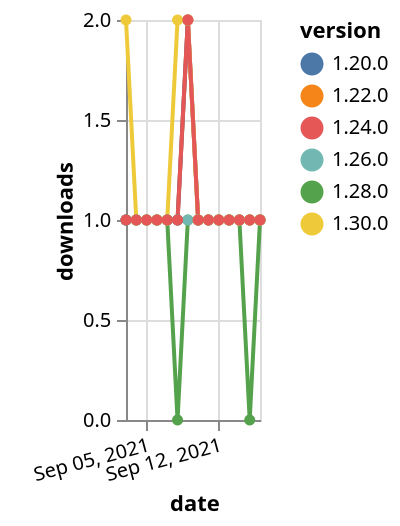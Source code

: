 {"$schema": "https://vega.github.io/schema/vega-lite/v5.json", "description": "A simple bar chart with embedded data.", "data": {"values": [{"date": "2021-09-03", "total": 174, "delta": 1, "version": "1.22.0"}, {"date": "2021-09-04", "total": 175, "delta": 1, "version": "1.22.0"}, {"date": "2021-09-05", "total": 176, "delta": 1, "version": "1.22.0"}, {"date": "2021-09-06", "total": 177, "delta": 1, "version": "1.22.0"}, {"date": "2021-09-07", "total": 178, "delta": 1, "version": "1.22.0"}, {"date": "2021-09-08", "total": 179, "delta": 1, "version": "1.22.0"}, {"date": "2021-09-09", "total": 181, "delta": 2, "version": "1.22.0"}, {"date": "2021-09-10", "total": 182, "delta": 1, "version": "1.22.0"}, {"date": "2021-09-11", "total": 183, "delta": 1, "version": "1.22.0"}, {"date": "2021-09-12", "total": 184, "delta": 1, "version": "1.22.0"}, {"date": "2021-09-13", "total": 185, "delta": 1, "version": "1.22.0"}, {"date": "2021-09-14", "total": 186, "delta": 1, "version": "1.22.0"}, {"date": "2021-09-15", "total": 187, "delta": 1, "version": "1.22.0"}, {"date": "2021-09-16", "total": 188, "delta": 1, "version": "1.22.0"}, {"date": "2021-09-03", "total": 166, "delta": 1, "version": "1.28.0"}, {"date": "2021-09-04", "total": 167, "delta": 1, "version": "1.28.0"}, {"date": "2021-09-05", "total": 168, "delta": 1, "version": "1.28.0"}, {"date": "2021-09-06", "total": 169, "delta": 1, "version": "1.28.0"}, {"date": "2021-09-07", "total": 170, "delta": 1, "version": "1.28.0"}, {"date": "2021-09-08", "total": 170, "delta": 0, "version": "1.28.0"}, {"date": "2021-09-09", "total": 171, "delta": 1, "version": "1.28.0"}, {"date": "2021-09-10", "total": 172, "delta": 1, "version": "1.28.0"}, {"date": "2021-09-11", "total": 173, "delta": 1, "version": "1.28.0"}, {"date": "2021-09-12", "total": 174, "delta": 1, "version": "1.28.0"}, {"date": "2021-09-13", "total": 175, "delta": 1, "version": "1.28.0"}, {"date": "2021-09-14", "total": 176, "delta": 1, "version": "1.28.0"}, {"date": "2021-09-15", "total": 176, "delta": 0, "version": "1.28.0"}, {"date": "2021-09-16", "total": 177, "delta": 1, "version": "1.28.0"}, {"date": "2021-09-03", "total": 137, "delta": 1, "version": "1.26.0"}, {"date": "2021-09-04", "total": 138, "delta": 1, "version": "1.26.0"}, {"date": "2021-09-05", "total": 139, "delta": 1, "version": "1.26.0"}, {"date": "2021-09-06", "total": 140, "delta": 1, "version": "1.26.0"}, {"date": "2021-09-07", "total": 141, "delta": 1, "version": "1.26.0"}, {"date": "2021-09-08", "total": 142, "delta": 1, "version": "1.26.0"}, {"date": "2021-09-09", "total": 143, "delta": 1, "version": "1.26.0"}, {"date": "2021-09-10", "total": 144, "delta": 1, "version": "1.26.0"}, {"date": "2021-09-11", "total": 145, "delta": 1, "version": "1.26.0"}, {"date": "2021-09-12", "total": 146, "delta": 1, "version": "1.26.0"}, {"date": "2021-09-13", "total": 147, "delta": 1, "version": "1.26.0"}, {"date": "2021-09-14", "total": 148, "delta": 1, "version": "1.26.0"}, {"date": "2021-09-15", "total": 149, "delta": 1, "version": "1.26.0"}, {"date": "2021-09-16", "total": 150, "delta": 1, "version": "1.26.0"}, {"date": "2021-09-03", "total": 213, "delta": 1, "version": "1.20.0"}, {"date": "2021-09-04", "total": 214, "delta": 1, "version": "1.20.0"}, {"date": "2021-09-05", "total": 215, "delta": 1, "version": "1.20.0"}, {"date": "2021-09-06", "total": 216, "delta": 1, "version": "1.20.0"}, {"date": "2021-09-07", "total": 217, "delta": 1, "version": "1.20.0"}, {"date": "2021-09-08", "total": 218, "delta": 1, "version": "1.20.0"}, {"date": "2021-09-09", "total": 220, "delta": 2, "version": "1.20.0"}, {"date": "2021-09-10", "total": 221, "delta": 1, "version": "1.20.0"}, {"date": "2021-09-11", "total": 222, "delta": 1, "version": "1.20.0"}, {"date": "2021-09-12", "total": 223, "delta": 1, "version": "1.20.0"}, {"date": "2021-09-13", "total": 224, "delta": 1, "version": "1.20.0"}, {"date": "2021-09-14", "total": 225, "delta": 1, "version": "1.20.0"}, {"date": "2021-09-15", "total": 226, "delta": 1, "version": "1.20.0"}, {"date": "2021-09-16", "total": 227, "delta": 1, "version": "1.20.0"}, {"date": "2021-09-03", "total": 115, "delta": 2, "version": "1.30.0"}, {"date": "2021-09-04", "total": 116, "delta": 1, "version": "1.30.0"}, {"date": "2021-09-05", "total": 117, "delta": 1, "version": "1.30.0"}, {"date": "2021-09-06", "total": 118, "delta": 1, "version": "1.30.0"}, {"date": "2021-09-07", "total": 119, "delta": 1, "version": "1.30.0"}, {"date": "2021-09-08", "total": 121, "delta": 2, "version": "1.30.0"}, {"date": "2021-09-09", "total": 123, "delta": 2, "version": "1.30.0"}, {"date": "2021-09-10", "total": 124, "delta": 1, "version": "1.30.0"}, {"date": "2021-09-11", "total": 125, "delta": 1, "version": "1.30.0"}, {"date": "2021-09-12", "total": 126, "delta": 1, "version": "1.30.0"}, {"date": "2021-09-13", "total": 127, "delta": 1, "version": "1.30.0"}, {"date": "2021-09-14", "total": 128, "delta": 1, "version": "1.30.0"}, {"date": "2021-09-15", "total": 129, "delta": 1, "version": "1.30.0"}, {"date": "2021-09-16", "total": 130, "delta": 1, "version": "1.30.0"}, {"date": "2021-09-03", "total": 160, "delta": 1, "version": "1.24.0"}, {"date": "2021-09-04", "total": 161, "delta": 1, "version": "1.24.0"}, {"date": "2021-09-05", "total": 162, "delta": 1, "version": "1.24.0"}, {"date": "2021-09-06", "total": 163, "delta": 1, "version": "1.24.0"}, {"date": "2021-09-07", "total": 164, "delta": 1, "version": "1.24.0"}, {"date": "2021-09-08", "total": 165, "delta": 1, "version": "1.24.0"}, {"date": "2021-09-09", "total": 167, "delta": 2, "version": "1.24.0"}, {"date": "2021-09-10", "total": 168, "delta": 1, "version": "1.24.0"}, {"date": "2021-09-11", "total": 169, "delta": 1, "version": "1.24.0"}, {"date": "2021-09-12", "total": 170, "delta": 1, "version": "1.24.0"}, {"date": "2021-09-13", "total": 171, "delta": 1, "version": "1.24.0"}, {"date": "2021-09-14", "total": 172, "delta": 1, "version": "1.24.0"}, {"date": "2021-09-15", "total": 173, "delta": 1, "version": "1.24.0"}, {"date": "2021-09-16", "total": 174, "delta": 1, "version": "1.24.0"}]}, "width": "container", "mark": {"type": "line", "point": {"filled": true}}, "encoding": {"x": {"field": "date", "type": "temporal", "timeUnit": "yearmonthdate", "title": "date", "axis": {"labelAngle": -15}}, "y": {"field": "delta", "type": "quantitative", "title": "downloads"}, "color": {"field": "version", "type": "nominal"}, "tooltip": {"field": "delta"}}}